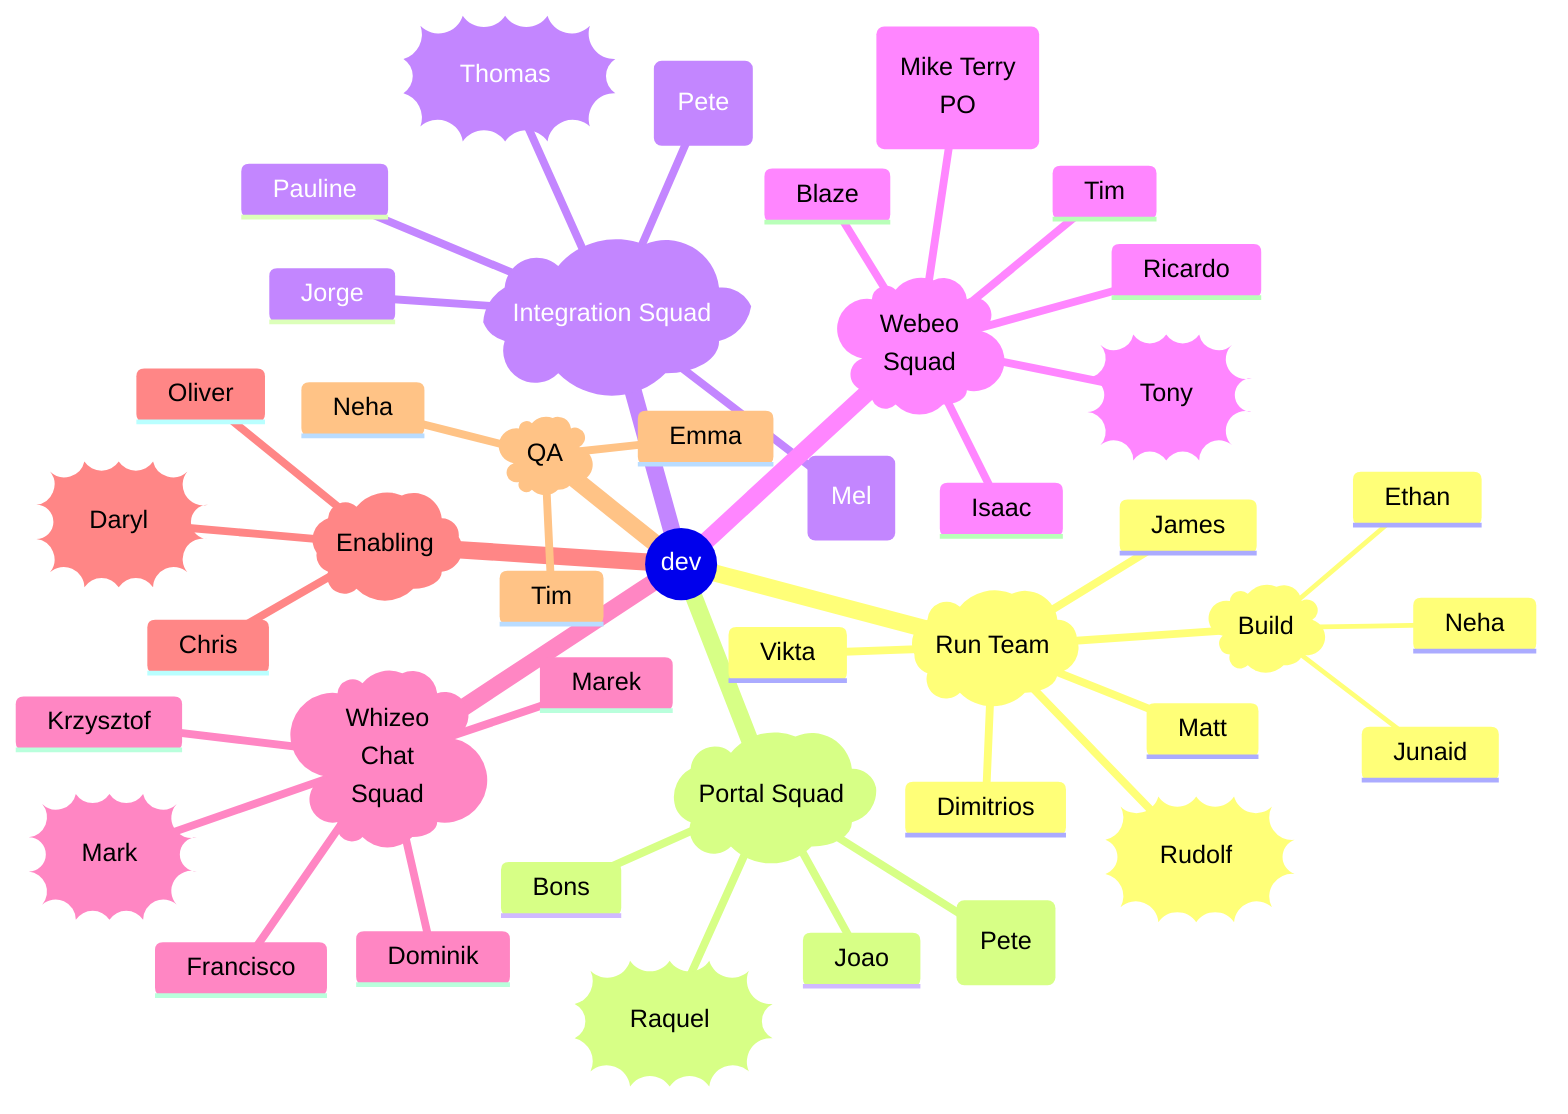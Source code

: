 mindmap
  root((dev))
    )Run Team(
        ))Rudolf ((
      Vikta
      Dimitrios
      Matt
      James
      )Build(
        Junaid
        Ethan
        Neha 

    )Portal Squad(
        ))Raquel((
      (Pete)
      Joao
      Bons
    )Integration Squad(
        ))Thomas((
        
      (Pete)
      Jorge
      Pauline
      (Mel)
      
    )Webeo<br> Squad(
        ))Tony((
        
      Blaze
      Isaac
      Ricardo
      Tim
      (Mike Terry<br>PO)
    )Whizeo <br>Chat <br>Squad(
        ))Mark((
        
      Marek
      Dominik
      Krzysztof
      Francisco
    )Enabling(
        ))Daryl((
      Oliver
      Chris
    )QA(
      Emma
      Neha
      Tim